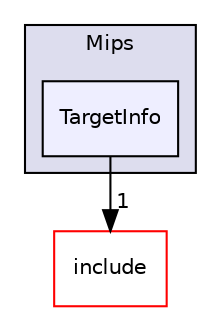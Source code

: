 digraph "lib/Target/Mips/TargetInfo" {
  bgcolor=transparent;
  compound=true
  node [ fontsize="10", fontname="Helvetica"];
  edge [ labelfontsize="10", labelfontname="Helvetica"];
  subgraph clusterdir_ade3e9027c4a59e8bb8d540eb1bd7c25 {
    graph [ bgcolor="#ddddee", pencolor="black", label="Mips" fontname="Helvetica", fontsize="10", URL="dir_ade3e9027c4a59e8bb8d540eb1bd7c25.html"]
  dir_f3dbcc5927085a619dae30a12ee3e3cb [shape=box, label="TargetInfo", style="filled", fillcolor="#eeeeff", pencolor="black", URL="dir_f3dbcc5927085a619dae30a12ee3e3cb.html"];
  }
  dir_d44c64559bbebec7f509842c48db8b23 [shape=box label="include" color="red" URL="dir_d44c64559bbebec7f509842c48db8b23.html"];
  dir_f3dbcc5927085a619dae30a12ee3e3cb->dir_d44c64559bbebec7f509842c48db8b23 [headlabel="1", labeldistance=1.5 headhref="dir_000162_000001.html"];
}
